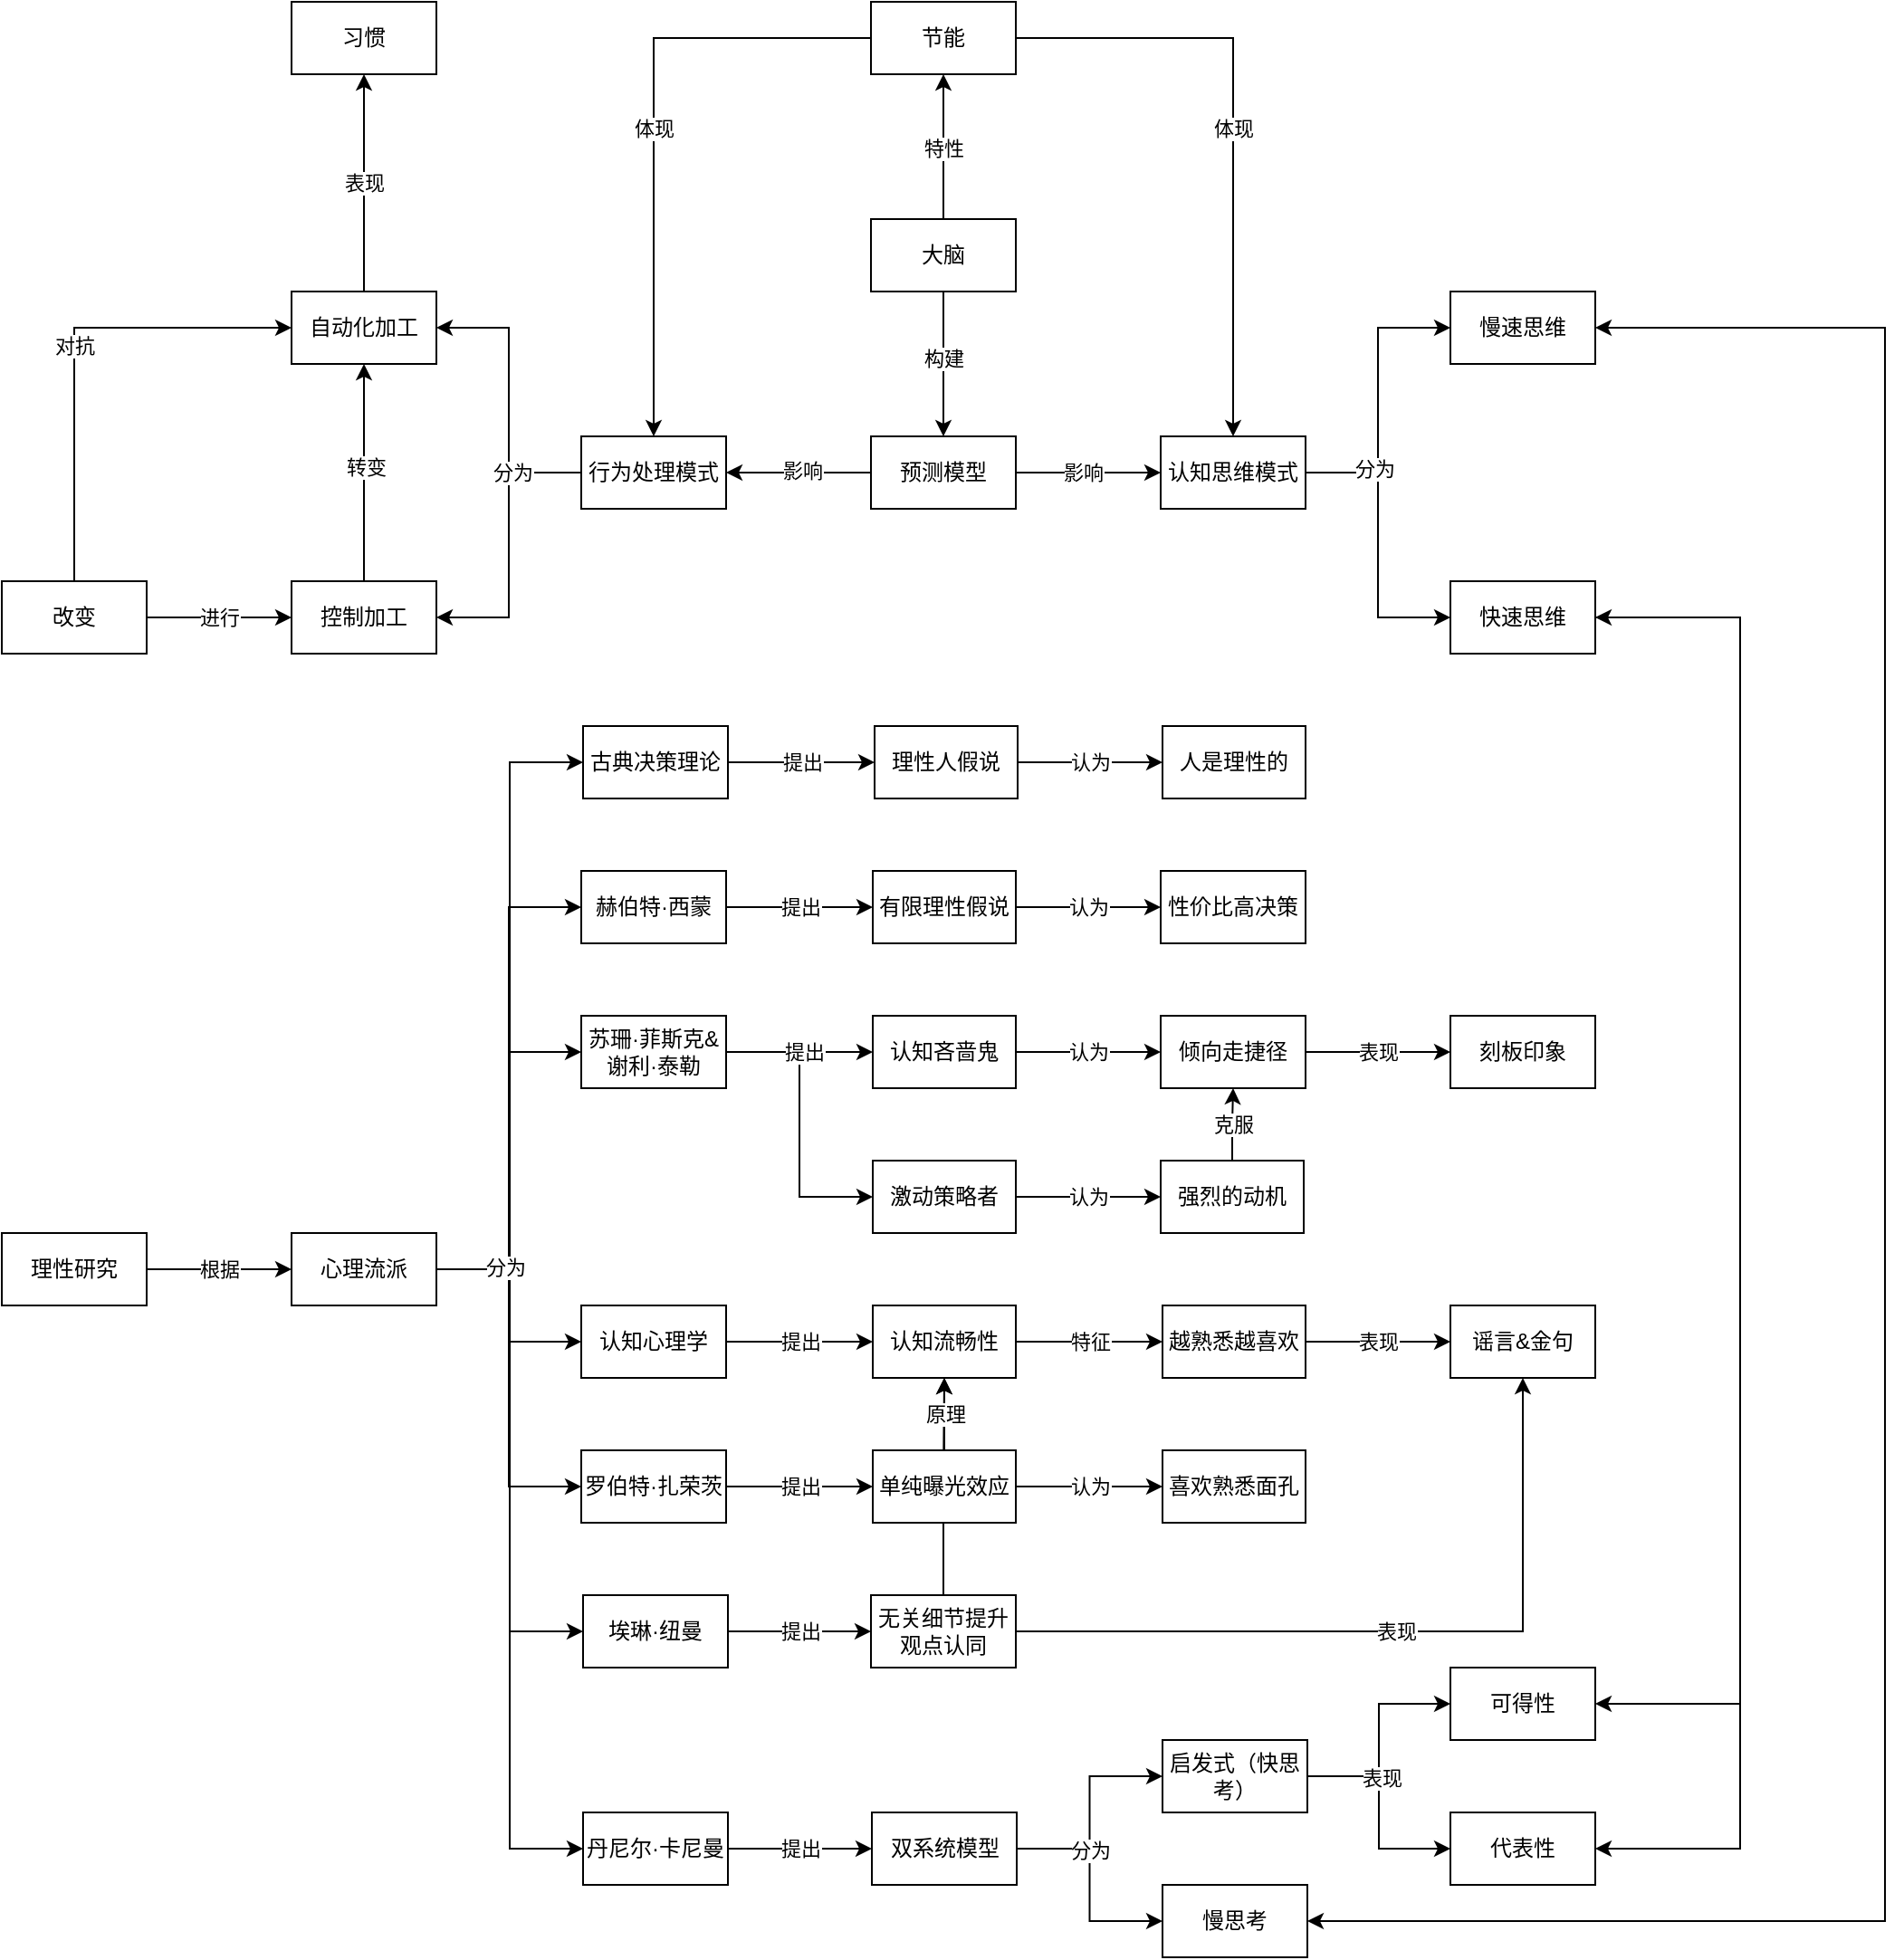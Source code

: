 <mxfile version="23.1.1" type="github">
  <diagram name="第 1 页" id="7oRkRw5dxkfLAuNSu1dr">
    <mxGraphModel dx="1793" dy="933" grid="1" gridSize="10" guides="1" tooltips="1" connect="1" arrows="1" fold="1" page="1" pageScale="1" pageWidth="827" pageHeight="1169" math="0" shadow="0">
      <root>
        <mxCell id="0" />
        <mxCell id="1" parent="0" />
        <mxCell id="u05jXAo35an9eVSEJXm5-29" value="" style="edgeStyle=orthogonalEdgeStyle;rounded=0;orthogonalLoop=1;jettySize=auto;html=1;" parent="1" source="u05jXAo35an9eVSEJXm5-27" target="hwmd0oWd8enfUJ7Ah6rV-47" edge="1">
          <mxGeometry relative="1" as="geometry" />
        </mxCell>
        <mxCell id="O1-ZmJYKQ3gxLZnM0-ST-1" value="体现" style="edgeStyle=orthogonalEdgeStyle;rounded=0;orthogonalLoop=1;jettySize=auto;html=1;" edge="1" parent="1" source="hwmd0oWd8enfUJ7Ah6rV-1" target="hwmd0oWd8enfUJ7Ah6rV-40">
          <mxGeometry relative="1" as="geometry" />
        </mxCell>
        <mxCell id="O1-ZmJYKQ3gxLZnM0-ST-2" value="体现" style="edgeStyle=orthogonalEdgeStyle;rounded=0;orthogonalLoop=1;jettySize=auto;html=1;" edge="1" parent="1" source="hwmd0oWd8enfUJ7Ah6rV-1" target="hwmd0oWd8enfUJ7Ah6rV-23">
          <mxGeometry relative="1" as="geometry" />
        </mxCell>
        <mxCell id="hwmd0oWd8enfUJ7Ah6rV-1" value="节能" style="rounded=0;whiteSpace=wrap;html=1;" parent="1" vertex="1">
          <mxGeometry x="600" y="160" width="80" height="40" as="geometry" />
        </mxCell>
        <mxCell id="hwmd0oWd8enfUJ7Ah6rV-4" value="" style="edgeStyle=orthogonalEdgeStyle;rounded=0;orthogonalLoop=1;jettySize=auto;html=1;" parent="1" source="hwmd0oWd8enfUJ7Ah6rV-3" target="hwmd0oWd8enfUJ7Ah6rV-1" edge="1">
          <mxGeometry relative="1" as="geometry" />
        </mxCell>
        <mxCell id="hwmd0oWd8enfUJ7Ah6rV-5" value="特性" style="edgeLabel;html=1;align=center;verticalAlign=middle;resizable=0;points=[];" parent="hwmd0oWd8enfUJ7Ah6rV-4" vertex="1" connectable="0">
          <mxGeometry x="-0.015" relative="1" as="geometry">
            <mxPoint as="offset" />
          </mxGeometry>
        </mxCell>
        <mxCell id="hwmd0oWd8enfUJ7Ah6rV-3" value="大脑" style="rounded=0;whiteSpace=wrap;html=1;" parent="1" vertex="1">
          <mxGeometry x="600" y="280" width="80" height="40" as="geometry" />
        </mxCell>
        <mxCell id="hwmd0oWd8enfUJ7Ah6rV-7" value="预测模型" style="rounded=0;whiteSpace=wrap;html=1;" parent="1" vertex="1">
          <mxGeometry x="600" y="400" width="80" height="40" as="geometry" />
        </mxCell>
        <mxCell id="hwmd0oWd8enfUJ7Ah6rV-8" value="" style="edgeStyle=orthogonalEdgeStyle;rounded=0;orthogonalLoop=1;jettySize=auto;html=1;" parent="1" source="hwmd0oWd8enfUJ7Ah6rV-3" target="hwmd0oWd8enfUJ7Ah6rV-7" edge="1">
          <mxGeometry relative="1" as="geometry" />
        </mxCell>
        <mxCell id="hwmd0oWd8enfUJ7Ah6rV-9" value="构建" style="edgeLabel;html=1;align=center;verticalAlign=middle;resizable=0;points=[];" parent="hwmd0oWd8enfUJ7Ah6rV-8" vertex="1" connectable="0">
          <mxGeometry x="-0.08" relative="1" as="geometry">
            <mxPoint as="offset" />
          </mxGeometry>
        </mxCell>
        <mxCell id="CX20Bqed3BP2MZZoevDr-6" style="edgeStyle=orthogonalEdgeStyle;rounded=0;orthogonalLoop=1;jettySize=auto;html=1;entryX=1;entryY=0.5;entryDx=0;entryDy=0;fontFamily=Helvetica;fontSize=12;fontColor=default;" parent="1" source="hwmd0oWd8enfUJ7Ah6rV-23" target="hwmd0oWd8enfUJ7Ah6rV-24" edge="1">
          <mxGeometry relative="1" as="geometry" />
        </mxCell>
        <mxCell id="CX20Bqed3BP2MZZoevDr-7" style="edgeStyle=orthogonalEdgeStyle;rounded=0;orthogonalLoop=1;jettySize=auto;html=1;entryX=1;entryY=0.5;entryDx=0;entryDy=0;fontFamily=Helvetica;fontSize=12;fontColor=default;" parent="1" source="hwmd0oWd8enfUJ7Ah6rV-23" target="hwmd0oWd8enfUJ7Ah6rV-25" edge="1">
          <mxGeometry relative="1" as="geometry" />
        </mxCell>
        <mxCell id="O1-ZmJYKQ3gxLZnM0-ST-3" value="分为" style="edgeLabel;html=1;align=center;verticalAlign=middle;resizable=0;points=[];" vertex="1" connectable="0" parent="CX20Bqed3BP2MZZoevDr-7">
          <mxGeometry x="-0.525" relative="1" as="geometry">
            <mxPoint as="offset" />
          </mxGeometry>
        </mxCell>
        <mxCell id="hwmd0oWd8enfUJ7Ah6rV-23" value="行为处理模式" style="rounded=0;whiteSpace=wrap;html=1;" parent="1" vertex="1">
          <mxGeometry x="440" y="400" width="80" height="40" as="geometry" />
        </mxCell>
        <mxCell id="hwmd0oWd8enfUJ7Ah6rV-26" style="edgeStyle=orthogonalEdgeStyle;rounded=0;orthogonalLoop=1;jettySize=auto;html=1;entryX=1;entryY=0.5;entryDx=0;entryDy=0;" parent="1" source="hwmd0oWd8enfUJ7Ah6rV-7" target="hwmd0oWd8enfUJ7Ah6rV-23" edge="1">
          <mxGeometry relative="1" as="geometry" />
        </mxCell>
        <mxCell id="hwmd0oWd8enfUJ7Ah6rV-27" value="Text" style="edgeLabel;html=1;align=center;verticalAlign=middle;resizable=0;points=[];" parent="hwmd0oWd8enfUJ7Ah6rV-26" vertex="1" connectable="0">
          <mxGeometry x="-0.046" relative="1" as="geometry">
            <mxPoint as="offset" />
          </mxGeometry>
        </mxCell>
        <mxCell id="hwmd0oWd8enfUJ7Ah6rV-28" value="影响" style="edgeLabel;html=1;align=center;verticalAlign=middle;resizable=0;points=[];" parent="hwmd0oWd8enfUJ7Ah6rV-26" vertex="1" connectable="0">
          <mxGeometry x="-0.046" y="-1" relative="1" as="geometry">
            <mxPoint as="offset" />
          </mxGeometry>
        </mxCell>
        <mxCell id="O1-ZmJYKQ3gxLZnM0-ST-10" style="edgeStyle=orthogonalEdgeStyle;rounded=0;orthogonalLoop=1;jettySize=auto;html=1;entryX=0;entryY=0.5;entryDx=0;entryDy=0;" edge="1" parent="1" source="hwmd0oWd8enfUJ7Ah6rV-40" target="O1-ZmJYKQ3gxLZnM0-ST-9">
          <mxGeometry relative="1" as="geometry" />
        </mxCell>
        <mxCell id="O1-ZmJYKQ3gxLZnM0-ST-11" style="edgeStyle=orthogonalEdgeStyle;rounded=0;orthogonalLoop=1;jettySize=auto;html=1;entryX=0;entryY=0.5;entryDx=0;entryDy=0;" edge="1" parent="1" source="hwmd0oWd8enfUJ7Ah6rV-40" target="O1-ZmJYKQ3gxLZnM0-ST-8">
          <mxGeometry relative="1" as="geometry" />
        </mxCell>
        <mxCell id="O1-ZmJYKQ3gxLZnM0-ST-21" value="分为" style="edgeLabel;html=1;align=center;verticalAlign=middle;resizable=0;points=[];" vertex="1" connectable="0" parent="O1-ZmJYKQ3gxLZnM0-ST-11">
          <mxGeometry x="-0.506" y="1" relative="1" as="geometry">
            <mxPoint x="-2" y="-1" as="offset" />
          </mxGeometry>
        </mxCell>
        <mxCell id="hwmd0oWd8enfUJ7Ah6rV-40" value="认知思维模式" style="rounded=0;whiteSpace=wrap;html=1;" parent="1" vertex="1">
          <mxGeometry x="760" y="400" width="80" height="40" as="geometry" />
        </mxCell>
        <mxCell id="hwmd0oWd8enfUJ7Ah6rV-41" value="" style="edgeStyle=orthogonalEdgeStyle;rounded=0;orthogonalLoop=1;jettySize=auto;html=1;" parent="1" source="hwmd0oWd8enfUJ7Ah6rV-7" target="hwmd0oWd8enfUJ7Ah6rV-40" edge="1">
          <mxGeometry relative="1" as="geometry" />
        </mxCell>
        <mxCell id="hwmd0oWd8enfUJ7Ah6rV-42" value="影响" style="edgeLabel;html=1;align=center;verticalAlign=middle;resizable=0;points=[];" parent="hwmd0oWd8enfUJ7Ah6rV-41" vertex="1" connectable="0">
          <mxGeometry x="-0.075" relative="1" as="geometry">
            <mxPoint as="offset" />
          </mxGeometry>
        </mxCell>
        <mxCell id="hwmd0oWd8enfUJ7Ah6rV-43" value="有限理性假说" style="rounded=0;whiteSpace=wrap;html=1;container=0;" parent="1" vertex="1">
          <mxGeometry x="601" y="640" width="79" height="40" as="geometry" />
        </mxCell>
        <mxCell id="hwmd0oWd8enfUJ7Ah6rV-44" value="认知吝啬鬼" style="rounded=0;whiteSpace=wrap;html=1;container=0;" parent="1" vertex="1">
          <mxGeometry x="601" y="720" width="79" height="40" as="geometry" />
        </mxCell>
        <mxCell id="hwmd0oWd8enfUJ7Ah6rV-45" value="性价比高决策" style="rounded=0;whiteSpace=wrap;html=1;container=0;" parent="1" vertex="1">
          <mxGeometry x="760" y="640" width="80" height="40" as="geometry" />
        </mxCell>
        <mxCell id="hwmd0oWd8enfUJ7Ah6rV-54" value="认为" style="edgeStyle=orthogonalEdgeStyle;rounded=0;orthogonalLoop=1;jettySize=auto;html=1;entryX=0;entryY=0.5;entryDx=0;entryDy=0;" parent="1" source="hwmd0oWd8enfUJ7Ah6rV-43" target="hwmd0oWd8enfUJ7Ah6rV-45" edge="1">
          <mxGeometry relative="1" as="geometry" />
        </mxCell>
        <mxCell id="u05jXAo35an9eVSEJXm5-12" value="表现" style="edgeStyle=orthogonalEdgeStyle;rounded=0;orthogonalLoop=1;jettySize=auto;html=1;" parent="1" source="hwmd0oWd8enfUJ7Ah6rV-46" target="u05jXAo35an9eVSEJXm5-11" edge="1">
          <mxGeometry relative="1" as="geometry" />
        </mxCell>
        <mxCell id="hwmd0oWd8enfUJ7Ah6rV-46" value="倾向走捷径" style="rounded=0;whiteSpace=wrap;html=1;container=0;" parent="1" vertex="1">
          <mxGeometry x="760" y="720" width="80" height="40" as="geometry" />
        </mxCell>
        <mxCell id="hwmd0oWd8enfUJ7Ah6rV-56" value="认为" style="edgeStyle=orthogonalEdgeStyle;rounded=0;orthogonalLoop=1;jettySize=auto;html=1;" parent="1" source="hwmd0oWd8enfUJ7Ah6rV-44" target="hwmd0oWd8enfUJ7Ah6rV-46" edge="1">
          <mxGeometry relative="1" as="geometry" />
        </mxCell>
        <mxCell id="u05jXAo35an9eVSEJXm5-18" value="特征" style="edgeStyle=orthogonalEdgeStyle;rounded=0;orthogonalLoop=1;jettySize=auto;html=1;" parent="1" source="hwmd0oWd8enfUJ7Ah6rV-47" target="u05jXAo35an9eVSEJXm5-16" edge="1">
          <mxGeometry relative="1" as="geometry" />
        </mxCell>
        <mxCell id="hwmd0oWd8enfUJ7Ah6rV-47" value="认知流畅性" style="rounded=0;whiteSpace=wrap;html=1;container=0;" parent="1" vertex="1">
          <mxGeometry x="601" y="880" width="79" height="40" as="geometry" />
        </mxCell>
        <mxCell id="u05jXAo35an9eVSEJXm5-23" value="原理" style="edgeStyle=orthogonalEdgeStyle;rounded=0;orthogonalLoop=1;jettySize=auto;html=1;" parent="1" source="hwmd0oWd8enfUJ7Ah6rV-49" target="hwmd0oWd8enfUJ7Ah6rV-47" edge="1">
          <mxGeometry relative="1" as="geometry" />
        </mxCell>
        <mxCell id="u05jXAo35an9eVSEJXm5-25" value="认为" style="edgeStyle=orthogonalEdgeStyle;rounded=0;orthogonalLoop=1;jettySize=auto;html=1;" parent="1" source="hwmd0oWd8enfUJ7Ah6rV-49" target="u05jXAo35an9eVSEJXm5-24" edge="1">
          <mxGeometry relative="1" as="geometry" />
        </mxCell>
        <mxCell id="hwmd0oWd8enfUJ7Ah6rV-49" value="单纯曝光效应" style="rounded=0;whiteSpace=wrap;html=1;container=0;" parent="1" vertex="1">
          <mxGeometry x="601" y="960" width="79" height="40" as="geometry" />
        </mxCell>
        <mxCell id="hwmd0oWd8enfUJ7Ah6rV-50" value="谣言&amp;amp;金句" style="rounded=0;whiteSpace=wrap;html=1;container=0;" parent="1" vertex="1">
          <mxGeometry x="920" y="880" width="80" height="40" as="geometry" />
        </mxCell>
        <mxCell id="u05jXAo35an9eVSEJXm5-34" style="edgeStyle=orthogonalEdgeStyle;rounded=0;orthogonalLoop=1;jettySize=auto;html=1;entryX=0;entryY=0.5;entryDx=0;entryDy=0;" parent="1" source="hwmd0oWd8enfUJ7Ah6rV-51" target="u05jXAo35an9eVSEJXm5-33" edge="1">
          <mxGeometry relative="1" as="geometry" />
        </mxCell>
        <mxCell id="hwmd0oWd8enfUJ7Ah6rV-51" value="双系统模型" style="rounded=0;whiteSpace=wrap;html=1;container=0;" parent="1" vertex="1">
          <mxGeometry x="600.5" y="1160" width="80" height="40" as="geometry" />
        </mxCell>
        <mxCell id="hwmd0oWd8enfUJ7Ah6rV-52" value="启发式（快思考）" style="rounded=0;whiteSpace=wrap;html=1;container=0;" parent="1" vertex="1">
          <mxGeometry x="761" y="1120" width="80" height="40" as="geometry" />
        </mxCell>
        <mxCell id="hwmd0oWd8enfUJ7Ah6rV-61" style="edgeStyle=orthogonalEdgeStyle;rounded=0;orthogonalLoop=1;jettySize=auto;html=1;" parent="1" source="hwmd0oWd8enfUJ7Ah6rV-51" target="hwmd0oWd8enfUJ7Ah6rV-52" edge="1">
          <mxGeometry relative="1" as="geometry" />
        </mxCell>
        <mxCell id="O1-ZmJYKQ3gxLZnM0-ST-24" value="分为" style="edgeLabel;html=1;align=center;verticalAlign=middle;resizable=0;points=[];" vertex="1" connectable="0" parent="hwmd0oWd8enfUJ7Ah6rV-61">
          <mxGeometry x="-0.324" relative="1" as="geometry">
            <mxPoint y="1" as="offset" />
          </mxGeometry>
        </mxCell>
        <mxCell id="hwmd0oWd8enfUJ7Ah6rV-66" value="可得性" style="rounded=0;whiteSpace=wrap;html=1;container=0;" parent="1" vertex="1">
          <mxGeometry x="920" y="1080" width="80" height="40" as="geometry" />
        </mxCell>
        <mxCell id="hwmd0oWd8enfUJ7Ah6rV-68" style="edgeStyle=orthogonalEdgeStyle;rounded=0;orthogonalLoop=1;jettySize=auto;html=1;entryX=0;entryY=0.5;entryDx=0;entryDy=0;" parent="1" source="hwmd0oWd8enfUJ7Ah6rV-52" target="hwmd0oWd8enfUJ7Ah6rV-66" edge="1">
          <mxGeometry relative="1" as="geometry" />
        </mxCell>
        <mxCell id="hwmd0oWd8enfUJ7Ah6rV-67" value="代表性" style="rounded=0;whiteSpace=wrap;html=1;container=0;" parent="1" vertex="1">
          <mxGeometry x="920" y="1160" width="80" height="40" as="geometry" />
        </mxCell>
        <mxCell id="hwmd0oWd8enfUJ7Ah6rV-69" style="edgeStyle=orthogonalEdgeStyle;rounded=0;orthogonalLoop=1;jettySize=auto;html=1;entryX=0;entryY=0.5;entryDx=0;entryDy=0;" parent="1" source="hwmd0oWd8enfUJ7Ah6rV-52" target="hwmd0oWd8enfUJ7Ah6rV-67" edge="1">
          <mxGeometry relative="1" as="geometry" />
        </mxCell>
        <mxCell id="O1-ZmJYKQ3gxLZnM0-ST-25" value="表现" style="edgeLabel;html=1;align=center;verticalAlign=middle;resizable=0;points=[];" vertex="1" connectable="0" parent="hwmd0oWd8enfUJ7Ah6rV-69">
          <mxGeometry x="-0.324" y="1" relative="1" as="geometry">
            <mxPoint as="offset" />
          </mxGeometry>
        </mxCell>
        <mxCell id="u05jXAo35an9eVSEJXm5-40" value="认为" style="edgeStyle=orthogonalEdgeStyle;rounded=0;orthogonalLoop=1;jettySize=auto;html=1;" parent="1" source="hwmd0oWd8enfUJ7Ah6rV-71" target="u05jXAo35an9eVSEJXm5-38" edge="1">
          <mxGeometry relative="1" as="geometry" />
        </mxCell>
        <mxCell id="hwmd0oWd8enfUJ7Ah6rV-71" value="激动策略者" style="rounded=0;whiteSpace=wrap;html=1;container=0;" parent="1" vertex="1">
          <mxGeometry x="601" y="800" width="79" height="40" as="geometry" />
        </mxCell>
        <mxCell id="u05jXAo35an9eVSEJXm5-41" style="edgeStyle=orthogonalEdgeStyle;rounded=0;orthogonalLoop=1;jettySize=auto;html=1;entryX=0;entryY=0.5;entryDx=0;entryDy=0;" parent="1" source="u05jXAo35an9eVSEJXm5-1" target="u05jXAo35an9eVSEJXm5-3" edge="1">
          <mxGeometry relative="1" as="geometry" />
        </mxCell>
        <mxCell id="u05jXAo35an9eVSEJXm5-42" style="edgeStyle=orthogonalEdgeStyle;rounded=0;orthogonalLoop=1;jettySize=auto;html=1;entryX=0;entryY=0.5;entryDx=0;entryDy=0;" parent="1" source="u05jXAo35an9eVSEJXm5-1" target="u05jXAo35an9eVSEJXm5-5" edge="1">
          <mxGeometry relative="1" as="geometry" />
        </mxCell>
        <mxCell id="u05jXAo35an9eVSEJXm5-43" style="edgeStyle=orthogonalEdgeStyle;rounded=0;orthogonalLoop=1;jettySize=auto;html=1;entryX=0;entryY=0.5;entryDx=0;entryDy=0;" parent="1" source="u05jXAo35an9eVSEJXm5-1" target="u05jXAo35an9eVSEJXm5-9" edge="1">
          <mxGeometry relative="1" as="geometry" />
        </mxCell>
        <mxCell id="u05jXAo35an9eVSEJXm5-44" style="edgeStyle=orthogonalEdgeStyle;rounded=0;orthogonalLoop=1;jettySize=auto;html=1;entryX=0;entryY=0.5;entryDx=0;entryDy=0;" parent="1" source="u05jXAo35an9eVSEJXm5-1" target="u05jXAo35an9eVSEJXm5-14" edge="1">
          <mxGeometry relative="1" as="geometry" />
        </mxCell>
        <mxCell id="u05jXAo35an9eVSEJXm5-45" style="edgeStyle=orthogonalEdgeStyle;rounded=0;orthogonalLoop=1;jettySize=auto;html=1;entryX=0;entryY=0.5;entryDx=0;entryDy=0;" parent="1" source="u05jXAo35an9eVSEJXm5-1" target="u05jXAo35an9eVSEJXm5-21" edge="1">
          <mxGeometry relative="1" as="geometry" />
        </mxCell>
        <mxCell id="u05jXAo35an9eVSEJXm5-46" style="edgeStyle=orthogonalEdgeStyle;rounded=0;orthogonalLoop=1;jettySize=auto;html=1;entryX=0;entryY=0.5;entryDx=0;entryDy=0;" parent="1" source="u05jXAo35an9eVSEJXm5-1" target="u05jXAo35an9eVSEJXm5-26" edge="1">
          <mxGeometry relative="1" as="geometry" />
        </mxCell>
        <mxCell id="u05jXAo35an9eVSEJXm5-47" style="edgeStyle=orthogonalEdgeStyle;rounded=0;orthogonalLoop=1;jettySize=auto;html=1;entryX=0;entryY=0.5;entryDx=0;entryDy=0;" parent="1" source="u05jXAo35an9eVSEJXm5-1" target="u05jXAo35an9eVSEJXm5-31" edge="1">
          <mxGeometry relative="1" as="geometry" />
        </mxCell>
        <mxCell id="O1-ZmJYKQ3gxLZnM0-ST-22" value="分为" style="edgeLabel;html=1;align=center;verticalAlign=middle;resizable=0;points=[];" vertex="1" connectable="0" parent="u05jXAo35an9eVSEJXm5-47">
          <mxGeometry x="-0.803" y="1" relative="1" as="geometry">
            <mxPoint x="-2" as="offset" />
          </mxGeometry>
        </mxCell>
        <mxCell id="u05jXAo35an9eVSEJXm5-1" value="心理流派" style="rounded=0;whiteSpace=wrap;html=1;container=0;" parent="1" vertex="1">
          <mxGeometry x="280" y="840" width="80" height="40" as="geometry" />
        </mxCell>
        <mxCell id="u05jXAo35an9eVSEJXm5-8" value="认为" style="edgeStyle=orthogonalEdgeStyle;rounded=0;orthogonalLoop=1;jettySize=auto;html=1;" parent="1" source="u05jXAo35an9eVSEJXm5-2" target="u05jXAo35an9eVSEJXm5-7" edge="1">
          <mxGeometry relative="1" as="geometry" />
        </mxCell>
        <mxCell id="u05jXAo35an9eVSEJXm5-2" value="理性人假说" style="rounded=0;whiteSpace=wrap;html=1;container=0;" parent="1" vertex="1">
          <mxGeometry x="602" y="560" width="79" height="40" as="geometry" />
        </mxCell>
        <mxCell id="u05jXAo35an9eVSEJXm5-4" value="提出" style="edgeStyle=orthogonalEdgeStyle;rounded=0;orthogonalLoop=1;jettySize=auto;html=1;" parent="1" source="u05jXAo35an9eVSEJXm5-3" target="u05jXAo35an9eVSEJXm5-2" edge="1">
          <mxGeometry relative="1" as="geometry" />
        </mxCell>
        <mxCell id="u05jXAo35an9eVSEJXm5-3" value="古典决策理论" style="rounded=0;whiteSpace=wrap;html=1;container=0;" parent="1" vertex="1">
          <mxGeometry x="441" y="560" width="80" height="40" as="geometry" />
        </mxCell>
        <mxCell id="u05jXAo35an9eVSEJXm5-6" value="提出" style="edgeStyle=orthogonalEdgeStyle;rounded=0;orthogonalLoop=1;jettySize=auto;html=1;" parent="1" source="u05jXAo35an9eVSEJXm5-5" target="hwmd0oWd8enfUJ7Ah6rV-43" edge="1">
          <mxGeometry relative="1" as="geometry" />
        </mxCell>
        <mxCell id="u05jXAo35an9eVSEJXm5-5" value="赫伯特·西蒙" style="rounded=0;whiteSpace=wrap;html=1;container=0;" parent="1" vertex="1">
          <mxGeometry x="440" y="640" width="80" height="40" as="geometry" />
        </mxCell>
        <mxCell id="u05jXAo35an9eVSEJXm5-7" value="人是理性的" style="rounded=0;whiteSpace=wrap;html=1;container=0;" parent="1" vertex="1">
          <mxGeometry x="761" y="560" width="79" height="40" as="geometry" />
        </mxCell>
        <mxCell id="u05jXAo35an9eVSEJXm5-10" value="" style="edgeStyle=orthogonalEdgeStyle;rounded=0;orthogonalLoop=1;jettySize=auto;html=1;" parent="1" source="u05jXAo35an9eVSEJXm5-9" target="hwmd0oWd8enfUJ7Ah6rV-44" edge="1">
          <mxGeometry relative="1" as="geometry" />
        </mxCell>
        <mxCell id="u05jXAo35an9eVSEJXm5-13" style="edgeStyle=orthogonalEdgeStyle;rounded=0;orthogonalLoop=1;jettySize=auto;html=1;entryX=0;entryY=0.5;entryDx=0;entryDy=0;" parent="1" source="u05jXAo35an9eVSEJXm5-9" target="hwmd0oWd8enfUJ7Ah6rV-71" edge="1">
          <mxGeometry relative="1" as="geometry" />
        </mxCell>
        <mxCell id="O1-ZmJYKQ3gxLZnM0-ST-23" value="提出" style="edgeLabel;html=1;align=center;verticalAlign=middle;resizable=0;points=[];" vertex="1" connectable="0" parent="u05jXAo35an9eVSEJXm5-13">
          <mxGeometry x="-0.497" y="2" relative="1" as="geometry">
            <mxPoint as="offset" />
          </mxGeometry>
        </mxCell>
        <mxCell id="u05jXAo35an9eVSEJXm5-9" value="苏珊·菲斯克&amp;amp;谢利·泰勒" style="rounded=0;whiteSpace=wrap;html=1;container=0;" parent="1" vertex="1">
          <mxGeometry x="440" y="720" width="80" height="40" as="geometry" />
        </mxCell>
        <mxCell id="u05jXAo35an9eVSEJXm5-11" value="刻板印象" style="rounded=0;whiteSpace=wrap;html=1;container=0;" parent="1" vertex="1">
          <mxGeometry x="920" y="720" width="80" height="40" as="geometry" />
        </mxCell>
        <mxCell id="u05jXAo35an9eVSEJXm5-15" value="提出" style="edgeStyle=orthogonalEdgeStyle;rounded=0;orthogonalLoop=1;jettySize=auto;html=1;" parent="1" source="u05jXAo35an9eVSEJXm5-14" target="hwmd0oWd8enfUJ7Ah6rV-47" edge="1">
          <mxGeometry relative="1" as="geometry" />
        </mxCell>
        <mxCell id="u05jXAo35an9eVSEJXm5-14" value="认知心理学" style="rounded=0;whiteSpace=wrap;html=1;container=0;" parent="1" vertex="1">
          <mxGeometry x="440" y="880" width="80" height="40" as="geometry" />
        </mxCell>
        <mxCell id="u05jXAo35an9eVSEJXm5-17" value="表现" style="edgeStyle=orthogonalEdgeStyle;rounded=0;orthogonalLoop=1;jettySize=auto;html=1;" parent="1" source="u05jXAo35an9eVSEJXm5-16" target="hwmd0oWd8enfUJ7Ah6rV-50" edge="1">
          <mxGeometry relative="1" as="geometry" />
        </mxCell>
        <mxCell id="u05jXAo35an9eVSEJXm5-16" value="越熟悉越喜欢" style="rounded=0;whiteSpace=wrap;html=1;container=0;" parent="1" vertex="1">
          <mxGeometry x="761" y="880" width="79" height="40" as="geometry" />
        </mxCell>
        <mxCell id="u05jXAo35an9eVSEJXm5-22" value="提出" style="edgeStyle=orthogonalEdgeStyle;rounded=0;orthogonalLoop=1;jettySize=auto;html=1;" parent="1" source="u05jXAo35an9eVSEJXm5-21" target="hwmd0oWd8enfUJ7Ah6rV-49" edge="1">
          <mxGeometry relative="1" as="geometry" />
        </mxCell>
        <mxCell id="u05jXAo35an9eVSEJXm5-21" value="罗伯特·扎荣茨" style="rounded=0;whiteSpace=wrap;html=1;container=0;" parent="1" vertex="1">
          <mxGeometry x="440" y="960" width="80" height="40" as="geometry" />
        </mxCell>
        <mxCell id="u05jXAo35an9eVSEJXm5-24" value="喜欢熟悉面孔" style="rounded=0;whiteSpace=wrap;html=1;container=0;" parent="1" vertex="1">
          <mxGeometry x="761" y="960" width="79" height="40" as="geometry" />
        </mxCell>
        <mxCell id="u05jXAo35an9eVSEJXm5-28" value="提出" style="edgeStyle=orthogonalEdgeStyle;rounded=0;orthogonalLoop=1;jettySize=auto;html=1;" parent="1" source="u05jXAo35an9eVSEJXm5-26" target="u05jXAo35an9eVSEJXm5-27" edge="1">
          <mxGeometry relative="1" as="geometry" />
        </mxCell>
        <mxCell id="u05jXAo35an9eVSEJXm5-26" value="埃琳·纽曼" style="rounded=0;whiteSpace=wrap;html=1;container=0;" parent="1" vertex="1">
          <mxGeometry x="441" y="1040" width="80" height="40" as="geometry" />
        </mxCell>
        <mxCell id="u05jXAo35an9eVSEJXm5-30" value="表现" style="edgeStyle=orthogonalEdgeStyle;rounded=0;orthogonalLoop=1;jettySize=auto;html=1;" parent="1" source="u05jXAo35an9eVSEJXm5-27" target="hwmd0oWd8enfUJ7Ah6rV-50" edge="1">
          <mxGeometry relative="1" as="geometry" />
        </mxCell>
        <mxCell id="u05jXAo35an9eVSEJXm5-27" value="无关细节提升观点认同" style="rounded=0;whiteSpace=wrap;html=1;container=0;" parent="1" vertex="1">
          <mxGeometry x="600" y="1040" width="80" height="40" as="geometry" />
        </mxCell>
        <mxCell id="u05jXAo35an9eVSEJXm5-32" value="提出" style="edgeStyle=orthogonalEdgeStyle;rounded=0;orthogonalLoop=1;jettySize=auto;html=1;" parent="1" source="u05jXAo35an9eVSEJXm5-31" target="hwmd0oWd8enfUJ7Ah6rV-51" edge="1">
          <mxGeometry relative="1" as="geometry" />
        </mxCell>
        <mxCell id="u05jXAo35an9eVSEJXm5-31" value="丹尼尔·卡尼曼" style="rounded=0;whiteSpace=wrap;html=1;container=0;" parent="1" vertex="1">
          <mxGeometry x="441" y="1160" width="80" height="40" as="geometry" />
        </mxCell>
        <mxCell id="u05jXAo35an9eVSEJXm5-33" value="慢思考" style="rounded=0;whiteSpace=wrap;html=1;container=0;" parent="1" vertex="1">
          <mxGeometry x="761" y="1200" width="80" height="40" as="geometry" />
        </mxCell>
        <mxCell id="u05jXAo35an9eVSEJXm5-39" value="克服" style="edgeStyle=orthogonalEdgeStyle;rounded=0;orthogonalLoop=1;jettySize=auto;html=1;" parent="1" source="u05jXAo35an9eVSEJXm5-38" target="hwmd0oWd8enfUJ7Ah6rV-46" edge="1">
          <mxGeometry relative="1" as="geometry" />
        </mxCell>
        <mxCell id="u05jXAo35an9eVSEJXm5-38" value="强烈的动机" style="rounded=0;whiteSpace=wrap;html=1;container=0;" parent="1" vertex="1">
          <mxGeometry x="760" y="800" width="79" height="40" as="geometry" />
        </mxCell>
        <mxCell id="O1-ZmJYKQ3gxLZnM0-ST-19" style="edgeStyle=orthogonalEdgeStyle;rounded=0;orthogonalLoop=1;jettySize=auto;html=1;entryX=1;entryY=0.5;entryDx=0;entryDy=0;" edge="1" parent="1" source="O1-ZmJYKQ3gxLZnM0-ST-8" target="hwmd0oWd8enfUJ7Ah6rV-66">
          <mxGeometry relative="1" as="geometry">
            <Array as="points">
              <mxPoint x="1080" y="500" />
              <mxPoint x="1080" y="1100" />
            </Array>
          </mxGeometry>
        </mxCell>
        <mxCell id="O1-ZmJYKQ3gxLZnM0-ST-20" style="edgeStyle=orthogonalEdgeStyle;rounded=0;orthogonalLoop=1;jettySize=auto;html=1;entryX=1;entryY=0.5;entryDx=0;entryDy=0;startArrow=classic;startFill=1;" edge="1" parent="1" source="O1-ZmJYKQ3gxLZnM0-ST-8" target="hwmd0oWd8enfUJ7Ah6rV-67">
          <mxGeometry relative="1" as="geometry">
            <Array as="points">
              <mxPoint x="1080" y="500" />
              <mxPoint x="1080" y="1180" />
            </Array>
          </mxGeometry>
        </mxCell>
        <mxCell id="O1-ZmJYKQ3gxLZnM0-ST-8" value="快速思维" style="rounded=0;whiteSpace=wrap;html=1;" vertex="1" parent="1">
          <mxGeometry x="920" y="480" width="80" height="40" as="geometry" />
        </mxCell>
        <mxCell id="O1-ZmJYKQ3gxLZnM0-ST-18" style="edgeStyle=orthogonalEdgeStyle;rounded=0;orthogonalLoop=1;jettySize=auto;html=1;entryX=1;entryY=0.5;entryDx=0;entryDy=0;startArrow=classic;startFill=1;" edge="1" parent="1" source="O1-ZmJYKQ3gxLZnM0-ST-9" target="u05jXAo35an9eVSEJXm5-33">
          <mxGeometry relative="1" as="geometry">
            <Array as="points">
              <mxPoint x="1160" y="340" />
              <mxPoint x="1160" y="1220" />
            </Array>
          </mxGeometry>
        </mxCell>
        <mxCell id="O1-ZmJYKQ3gxLZnM0-ST-9" value="慢速思维" style="rounded=0;whiteSpace=wrap;html=1;" vertex="1" parent="1">
          <mxGeometry x="920" y="320" width="80" height="40" as="geometry" />
        </mxCell>
        <mxCell id="O1-ZmJYKQ3gxLZnM0-ST-29" value="根据" style="edgeStyle=orthogonalEdgeStyle;rounded=0;orthogonalLoop=1;jettySize=auto;html=1;entryX=0;entryY=0.5;entryDx=0;entryDy=0;" edge="1" parent="1" source="O1-ZmJYKQ3gxLZnM0-ST-26" target="u05jXAo35an9eVSEJXm5-1">
          <mxGeometry relative="1" as="geometry">
            <mxPoint as="offset" />
          </mxGeometry>
        </mxCell>
        <mxCell id="O1-ZmJYKQ3gxLZnM0-ST-26" value="理性研究" style="rounded=0;whiteSpace=wrap;html=1;container=0;" vertex="1" parent="1">
          <mxGeometry x="120" y="840" width="80" height="40" as="geometry" />
        </mxCell>
        <mxCell id="hwmd0oWd8enfUJ7Ah6rV-24" value="自动化加工" style="rounded=0;whiteSpace=wrap;html=1;" parent="1" vertex="1">
          <mxGeometry x="280" y="320" width="80" height="40" as="geometry" />
        </mxCell>
        <mxCell id="hwmd0oWd8enfUJ7Ah6rV-32" style="edgeStyle=orthogonalEdgeStyle;rounded=0;orthogonalLoop=1;jettySize=auto;html=1;entryX=0.5;entryY=1;entryDx=0;entryDy=0;" parent="1" source="hwmd0oWd8enfUJ7Ah6rV-25" target="hwmd0oWd8enfUJ7Ah6rV-24" edge="1">
          <mxGeometry relative="1" as="geometry" />
        </mxCell>
        <mxCell id="O1-ZmJYKQ3gxLZnM0-ST-4" value="转变" style="edgeLabel;html=1;align=center;verticalAlign=middle;resizable=0;points=[];" vertex="1" connectable="0" parent="hwmd0oWd8enfUJ7Ah6rV-32">
          <mxGeometry x="0.05" y="-1" relative="1" as="geometry">
            <mxPoint as="offset" />
          </mxGeometry>
        </mxCell>
        <mxCell id="hwmd0oWd8enfUJ7Ah6rV-25" value="控制加工" style="rounded=0;whiteSpace=wrap;html=1;" parent="1" vertex="1">
          <mxGeometry x="280" y="480" width="80" height="40" as="geometry" />
        </mxCell>
        <mxCell id="hwmd0oWd8enfUJ7Ah6rV-35" value="习惯" style="rounded=0;whiteSpace=wrap;html=1;" parent="1" vertex="1">
          <mxGeometry x="280" y="160" width="80" height="40" as="geometry" />
        </mxCell>
        <mxCell id="hwmd0oWd8enfUJ7Ah6rV-36" value="" style="edgeStyle=orthogonalEdgeStyle;rounded=0;orthogonalLoop=1;jettySize=auto;html=1;" parent="1" source="hwmd0oWd8enfUJ7Ah6rV-24" target="hwmd0oWd8enfUJ7Ah6rV-35" edge="1">
          <mxGeometry relative="1" as="geometry" />
        </mxCell>
        <mxCell id="O1-ZmJYKQ3gxLZnM0-ST-5" value="表现" style="edgeLabel;html=1;align=center;verticalAlign=middle;resizable=0;points=[];" vertex="1" connectable="0" parent="hwmd0oWd8enfUJ7Ah6rV-36">
          <mxGeometry relative="1" as="geometry">
            <mxPoint as="offset" />
          </mxGeometry>
        </mxCell>
        <mxCell id="O1-ZmJYKQ3gxLZnM0-ST-31" value="进行" style="edgeStyle=orthogonalEdgeStyle;rounded=0;orthogonalLoop=1;jettySize=auto;html=1;" edge="1" parent="1" source="O1-ZmJYKQ3gxLZnM0-ST-30" target="hwmd0oWd8enfUJ7Ah6rV-25">
          <mxGeometry relative="1" as="geometry" />
        </mxCell>
        <mxCell id="O1-ZmJYKQ3gxLZnM0-ST-32" value="对抗" style="edgeStyle=orthogonalEdgeStyle;rounded=0;orthogonalLoop=1;jettySize=auto;html=1;entryX=0;entryY=0.5;entryDx=0;entryDy=0;" edge="1" parent="1" source="O1-ZmJYKQ3gxLZnM0-ST-30" target="hwmd0oWd8enfUJ7Ah6rV-24">
          <mxGeometry relative="1" as="geometry">
            <Array as="points">
              <mxPoint x="160" y="340" />
            </Array>
          </mxGeometry>
        </mxCell>
        <mxCell id="O1-ZmJYKQ3gxLZnM0-ST-30" value="改变" style="rounded=0;whiteSpace=wrap;html=1;" vertex="1" parent="1">
          <mxGeometry x="120" y="480" width="80" height="40" as="geometry" />
        </mxCell>
      </root>
    </mxGraphModel>
  </diagram>
</mxfile>
